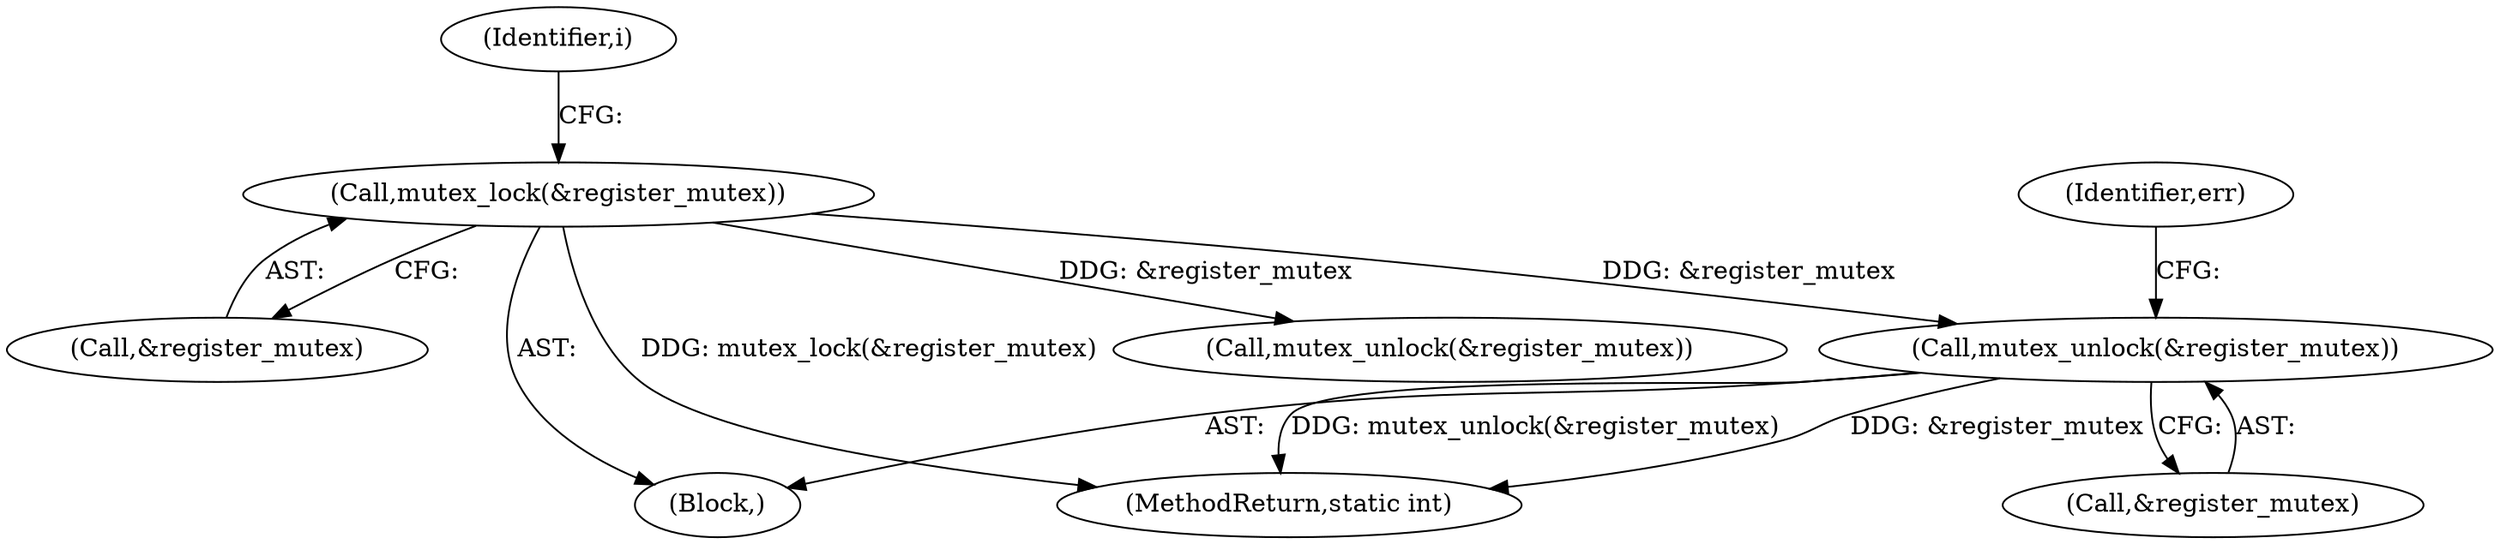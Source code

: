 digraph "0_linux_5f8cf712582617d523120df67d392059eaf2fc4b@API" {
"1000506" [label="(Call,mutex_unlock(&register_mutex))"];
"1000205" [label="(Call,mutex_lock(&register_mutex))"];
"1000483" [label="(Call,mutex_unlock(&register_mutex))"];
"1000113" [label="(Block,)"];
"1000510" [label="(Identifier,err)"];
"1000507" [label="(Call,&register_mutex)"];
"1000506" [label="(Call,mutex_unlock(&register_mutex))"];
"1000206" [label="(Call,&register_mutex)"];
"1000205" [label="(Call,mutex_lock(&register_mutex))"];
"1000210" [label="(Identifier,i)"];
"1000511" [label="(MethodReturn,static int)"];
"1000506" -> "1000113"  [label="AST: "];
"1000506" -> "1000507"  [label="CFG: "];
"1000507" -> "1000506"  [label="AST: "];
"1000510" -> "1000506"  [label="CFG: "];
"1000506" -> "1000511"  [label="DDG: mutex_unlock(&register_mutex)"];
"1000506" -> "1000511"  [label="DDG: &register_mutex"];
"1000205" -> "1000506"  [label="DDG: &register_mutex"];
"1000205" -> "1000113"  [label="AST: "];
"1000205" -> "1000206"  [label="CFG: "];
"1000206" -> "1000205"  [label="AST: "];
"1000210" -> "1000205"  [label="CFG: "];
"1000205" -> "1000511"  [label="DDG: mutex_lock(&register_mutex)"];
"1000205" -> "1000483"  [label="DDG: &register_mutex"];
}
